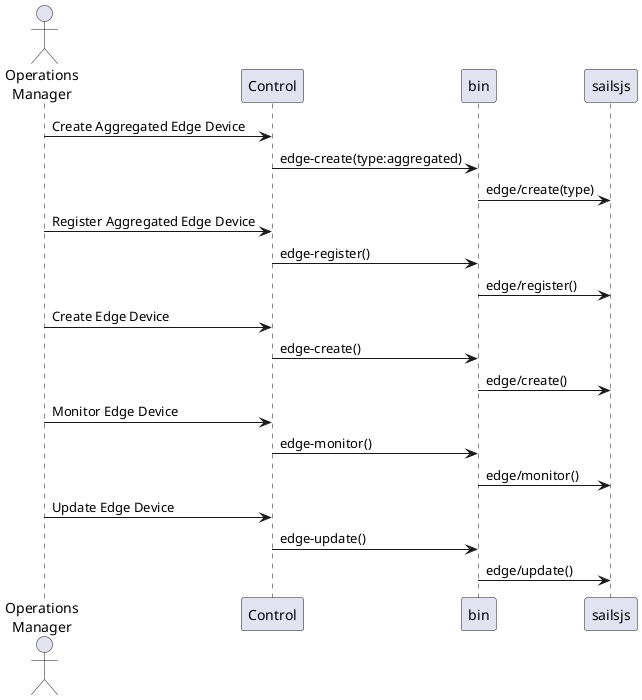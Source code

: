 @startuml
actor "Operations\nManager" as User

User -> "Control": Create Aggregated Edge Device
"Control" -> bin: edge-create(type:aggregated)
bin -> sailsjs: edge/create(type)

User -> "Control": Register Aggregated Edge Device
"Control" -> bin: edge-register()
bin -> sailsjs: edge/register()

User -> "Control": Create Edge Device
"Control" -> bin: edge-create()
bin -> sailsjs: edge/create()

User -> "Control": Monitor Edge Device
"Control" -> bin: edge-monitor()
bin -> sailsjs: edge/monitor()

User -> "Control": Update Edge Device
"Control" -> bin: edge-update()
bin -> sailsjs: edge/update()

@enduml
